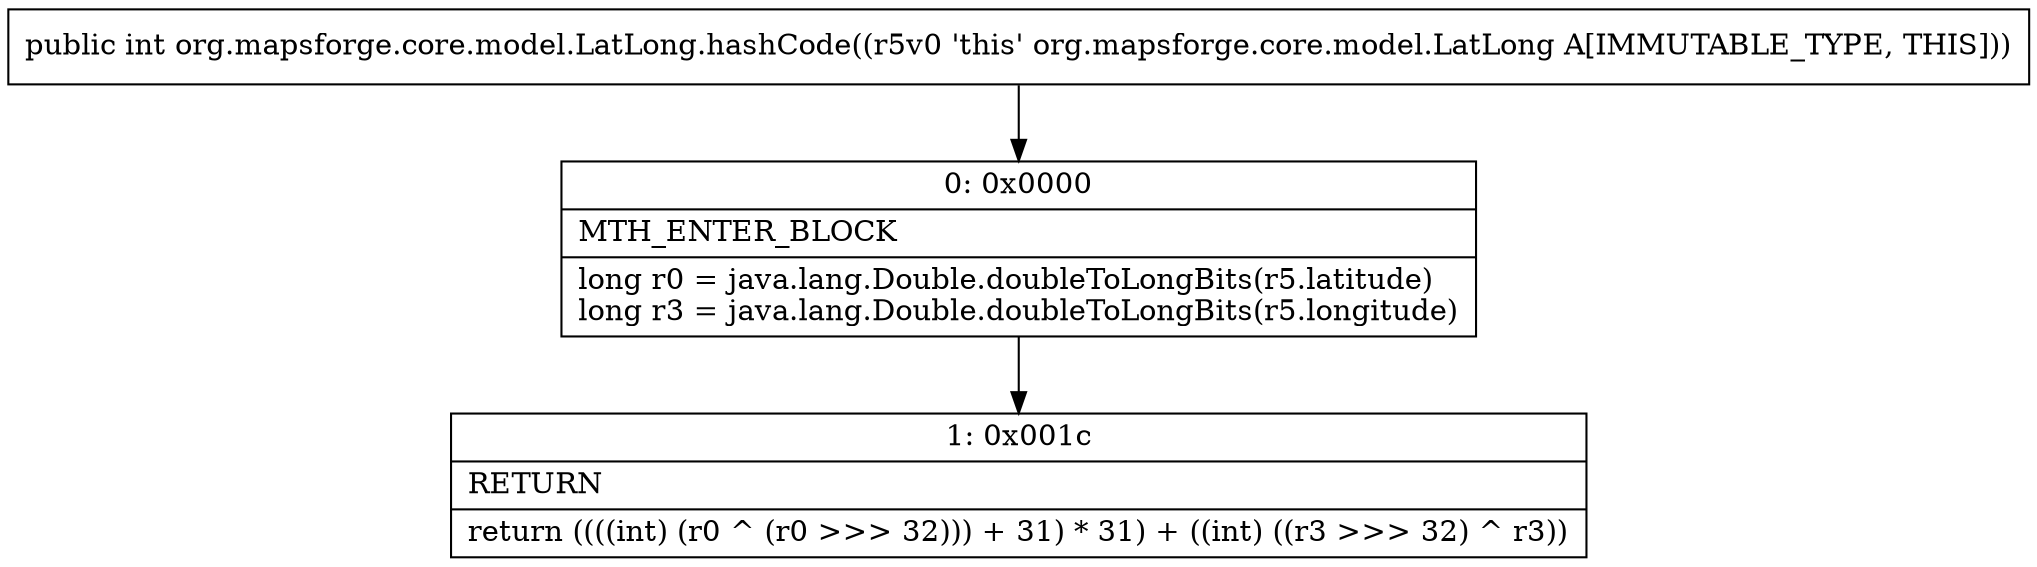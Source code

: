 digraph "CFG fororg.mapsforge.core.model.LatLong.hashCode()I" {
Node_0 [shape=record,label="{0\:\ 0x0000|MTH_ENTER_BLOCK\l|long r0 = java.lang.Double.doubleToLongBits(r5.latitude)\llong r3 = java.lang.Double.doubleToLongBits(r5.longitude)\l}"];
Node_1 [shape=record,label="{1\:\ 0x001c|RETURN\l|return ((((int) (r0 ^ (r0 \>\>\> 32))) + 31) * 31) + ((int) ((r3 \>\>\> 32) ^ r3))\l}"];
MethodNode[shape=record,label="{public int org.mapsforge.core.model.LatLong.hashCode((r5v0 'this' org.mapsforge.core.model.LatLong A[IMMUTABLE_TYPE, THIS])) }"];
MethodNode -> Node_0;
Node_0 -> Node_1;
}

